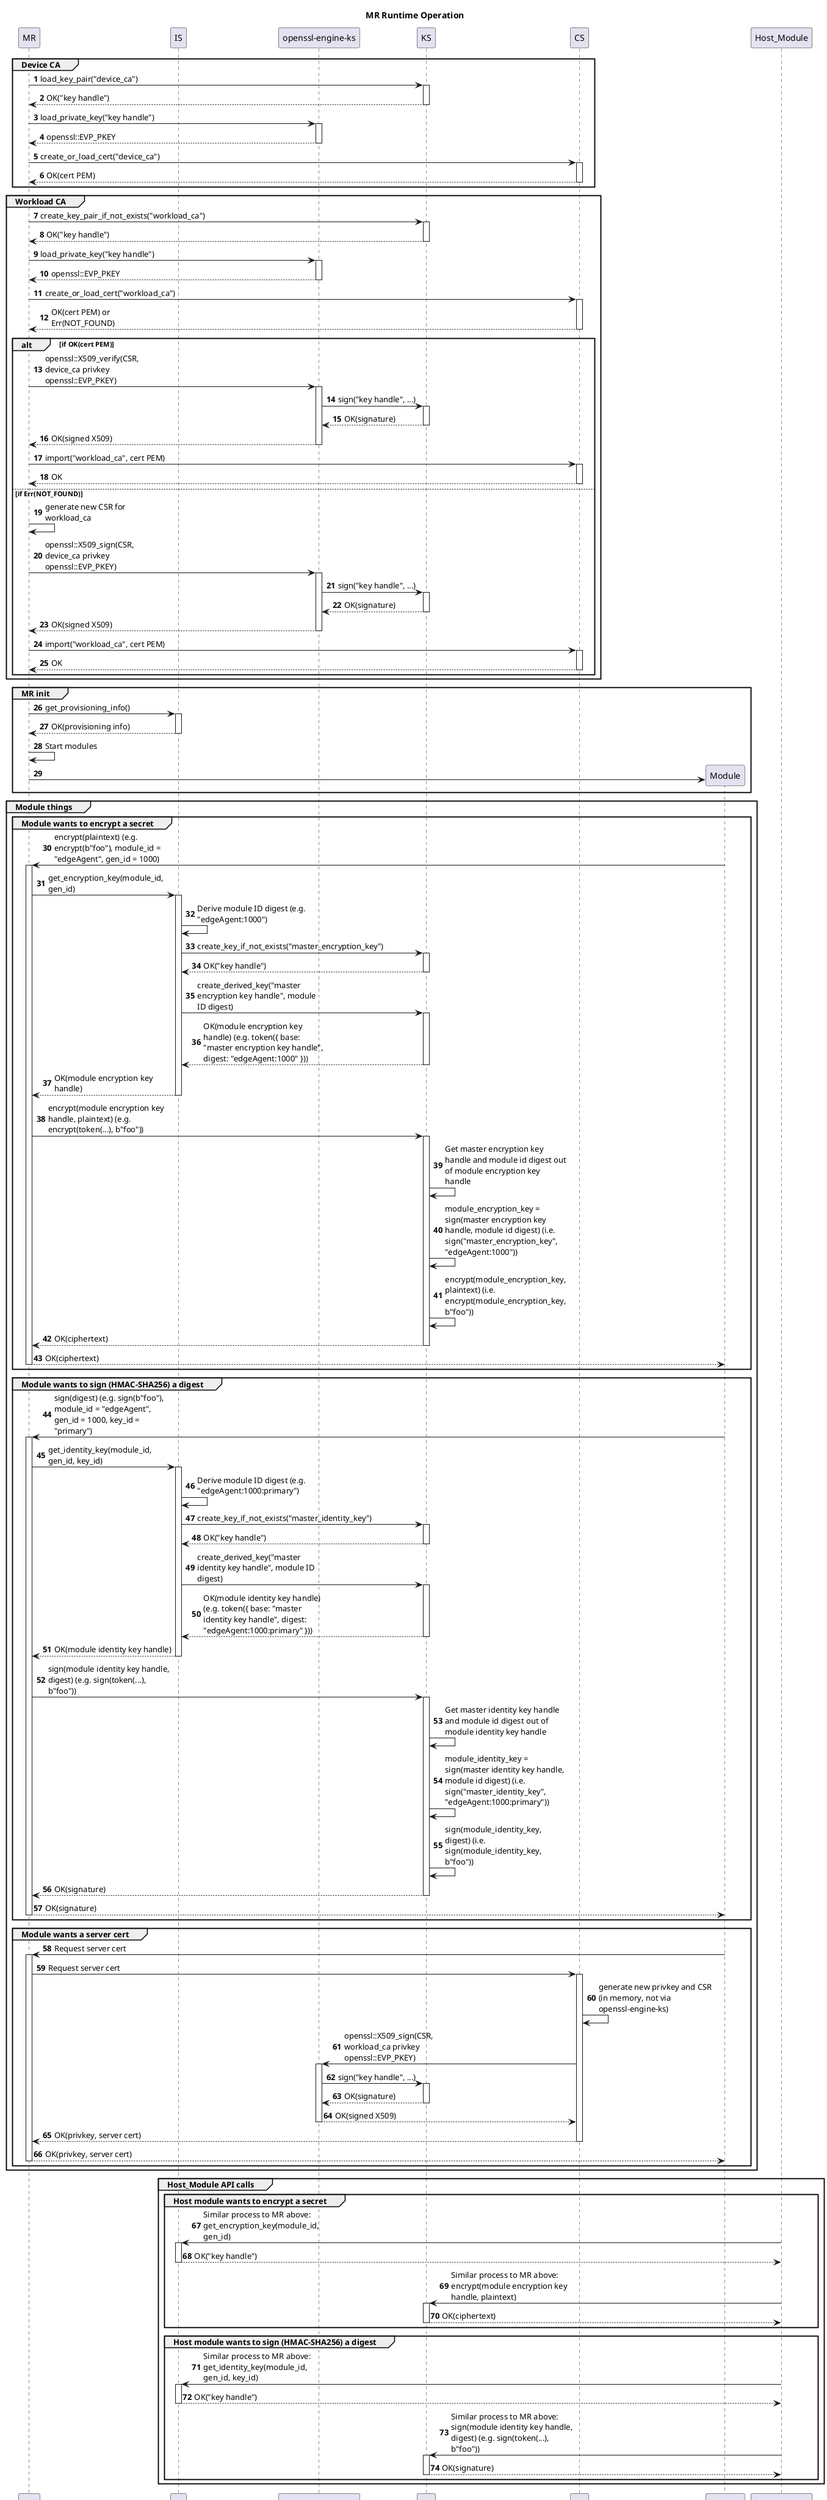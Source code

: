 @startuml

title MR Runtime Operation
skinparam maxMessageSize 200

participant MR
participant IS
participant "openssl-engine-ks"
participant KS
participant CS
participant Module
participant Host_Module

autonumber


group Device CA
	MR -> KS ++: load_key_pair("device_ca")
	return OK("key handle")
	MR -> "openssl-engine-ks" ++: load_private_key("key handle")
	return openssl::EVP_PKEY
	MR -> CS ++: create_or_load_cert("device_ca")
	return OK(cert PEM)
end

group Workload CA
	MR -> KS ++: create_key_pair_if_not_exists("workload_ca")
	return OK("key handle")
	MR -> "openssl-engine-ks" ++: load_private_key("key handle")
	return openssl::EVP_PKEY
	MR -> CS ++: create_or_load_cert("workload_ca")
	return OK(cert PEM) or Err(NOT_FOUND)

	alt if OK(cert PEM)
		MR -> "openssl-engine-ks" ++: openssl::X509_verify(CSR, device_ca privkey openssl::EVP_PKEY)
		"openssl-engine-ks" -> KS ++: sign("key handle", ...)
		return OK(signature)
		return OK(signed X509)
		MR -> CS ++: import("workload_ca", cert PEM)
		return OK

	else if Err(NOT_FOUND)
		MR -> MR: generate new CSR for workload_ca
		MR -> "openssl-engine-ks" ++: openssl::X509_sign(CSR, device_ca privkey openssl::EVP_PKEY)
		"openssl-engine-ks" -> KS ++: sign("key handle", ...)
		return OK(signature)
		return OK(signed X509)
		MR -> CS ++: import("workload_ca", cert PEM)
		return OK
	end
end

group MR init
	MR -> IS ++: get_provisioning_info()
	return OK(provisioning info)

	MR -> MR: Start modules
	MR -> Module **
end

group Module things
	group Module wants to encrypt a secret
		Module -> MR ++: encrypt(plaintext) (e.g. encrypt(b"foo"), module_id = "edgeAgent", gen_id = 1000)
		MR -> IS ++: get_encryption_key(module_id, gen_id)
		IS -> IS: Derive module ID digest (e.g. "edgeAgent:1000")
		IS -> KS ++: create_key_if_not_exists("master_encryption_key")
		return OK("key handle")
		IS -> KS ++: create_derived_key("master encryption key handle", module ID digest)
		return OK(module encryption key handle) (e.g. token({ base: "master encryption key handle", digest: "edgeAgent:1000" }))
		return OK(module encryption key handle)
		MR -> KS ++: encrypt(module encryption key handle, plaintext) (e.g. encrypt(token(...), b"foo"))
		KS -> KS: Get master encryption key handle and module id digest out of module encryption key handle
		KS -> KS: module_encryption_key = sign(master encryption key handle, module id digest) (i.e. sign("master_encryption_key", "edgeAgent:1000"))
		KS -> KS: encrypt(module_encryption_key, plaintext) (i.e. encrypt(module_encryption_key, b"foo"))
		return OK(ciphertext)
		return OK(ciphertext)
	end

	group Module wants to sign (HMAC-SHA256) a digest
		Module -> MR ++: sign(digest) (e.g. sign(b"foo"), module_id = "edgeAgent", gen_id = 1000, key_id = "primary")
		MR -> IS ++: get_identity_key(module_id, gen_id, key_id)
		IS -> IS: Derive module ID digest (e.g. "edgeAgent:1000:primary")
		IS -> KS ++: create_key_if_not_exists("master_identity_key")
		return OK("key handle")
		IS -> KS ++: create_derived_key("master identity key handle", module ID digest)
		return OK(module identity key handle) (e.g. token({ base: "master identity key handle", digest: "edgeAgent:1000:primary" }))
		return OK(module identity key handle)
		MR -> KS ++: sign(module identity key handle, digest) (e.g. sign(token(...), b"foo"))
		KS -> KS: Get master identity key handle and module id digest out of module identity key handle
		KS -> KS: module_identity_key = sign(master identity key handle, module id digest) (i.e. sign("master_identity_key", "edgeAgent:1000:primary"))
		KS -> KS: sign(module_identity_key, digest) (i.e. sign(module_identity_key, b"foo"))
		return OK(signature)
		return OK(signature)
	end

	group Module wants a server cert
		Module -> MR ++: Request server cert
		MR -> CS ++: Request server cert
		CS -> CS: generate new privkey and CSR (in memory, not via openssl-engine-ks)
		CS -> "openssl-engine-ks" ++: openssl::X509_sign(CSR, workload_ca privkey openssl::EVP_PKEY)
		"openssl-engine-ks" -> KS ++: sign("key handle", ...)
		return OK(signature)
		return OK(signed X509)	
		return OK(privkey, server cert)
		return OK(privkey, server cert)
	end
end

group Host_Module API calls
	group Host module wants to encrypt a secret
		Host_Module -> IS ++: Similar process to MR above: get_encryption_key(module_id, gen_id)
		return OK("key handle")
		Host_Module -> KS ++: Similar process to MR above: encrypt(module encryption key handle, plaintext)
		return OK(ciphertext)
	end
	group Host module wants to sign (HMAC-SHA256) a digest
		Host_Module -> IS ++: Similar process to MR above: get_identity_key(module_id, gen_id, key_id)
		return OK("key handle")
		Host_Module -> KS ++: Similar process to MR above: sign(module identity key handle, digest) (e.g. sign(token(...), b"foo"))
		return OK(signature)
	end
end


@enduml
